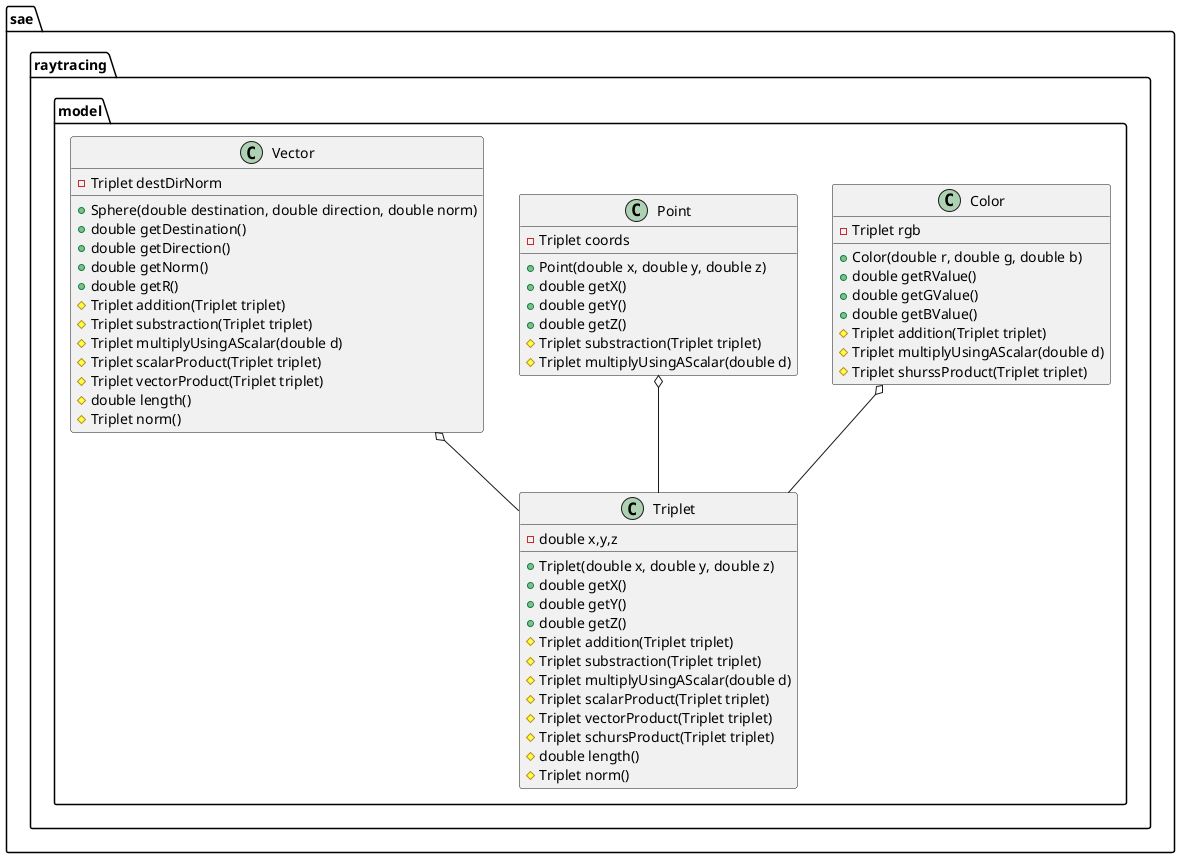 @startuml
package sae.raytracing.model {
class Triplet {
- double x,y,z
+ Triplet(double x, double y, double z)
+ double getX()
+ double getY()
+ double getZ()
# Triplet addition(Triplet triplet)
# Triplet substraction(Triplet triplet)
# Triplet multiplyUsingAScalar(double d)
# Triplet scalarProduct(Triplet triplet)
# Triplet vectorProduct(Triplet triplet)
# Triplet schursProduct(Triplet triplet)
# double length()
# Triplet norm()
}
class Color {
- Triplet rgb
+ Color(double r, double g, double b)
+ double getRValue()
+ double getGValue()
+ double getBValue()
# Triplet addition(Triplet triplet)
# Triplet multiplyUsingAScalar(double d)
# Triplet shurssProduct(Triplet triplet)
}
class Point {
- Triplet coords
+ Point(double x, double y, double z)
+ double getX()
+ double getY()
+ double getZ()
# Triplet substraction(Triplet triplet)
# Triplet multiplyUsingAScalar(double d)
}
class Vector {
- Triplet destDirNorm
+ Sphere(double destination, double direction, double norm)
+ double getDestination()
+ double getDirection()
+ double getNorm()
+ double getR()
# Triplet addition(Triplet triplet)
# Triplet substraction(Triplet triplet)
# Triplet multiplyUsingAScalar(double d)
# Triplet scalarProduct(Triplet triplet)
# Triplet vectorProduct(Triplet triplet)
# double length()
# Triplet norm()
}

Color o-- Triplet
Point o-- Triplet
Vector o-- Triplet
}
@enduml

@startuml
package sae.raytracing.model {
interface ILight {
Color getColor()
}
class LightDirectional {
- Color color
- Vector vector
+ LightDirectional(Vector vector, Color color)
+ LightDirectional(double x, double y, double z, double r, double g, double b)
+ Color getColor()
+ Vector getVector()
}
class LightPunctual {
- Color color
- Point point
+ LightPunctual(Point point, Color color)
+ LightPunctual(double x, double y, double z, double r, double g, double b)
}

interface IElement {}
class Plane {
- Point point
- Vector vector
+ Plane(Point point, Vector vector)
+ Plane(double x1, double y1, double z1, double x2, double y2, double z2)
+ Point getPoint()
+ Vector getVector()
}
class Triangle {
- Point pX, pY, pZ
+ Triangle(Point x, Point y, PointZ)
+ Point getX()
+ Point getY()
+ Point getZ()
}
class Sphere {
- Point center
- double r
+ Sphere(double x, double y, double z, double z)
+ double getX()
+ double getY()
+ double getZ()
+ double getR()
}

class Camera {
- Point lookFrom, lookAt
- Vector up
- double fov
+ Camera(Point lookFrom, Point lookAt, Vector up, double fov)
+ Camera(double x1, double y1, double z1, double x2, double y2, double z2, double x3, double y3, double z3, double fov)
+ Point getLookFrom()
+ Point getLookAt()
+ Point getUp()
+ Point getFov()
}

class Scene {
- int height, width
- Camera camera
- ILight[] lights
- IElement[] elements
+ Scene(int height, int width, Camera camera, ILight[] lights, IElements[] elements)
+ int getHeight()
+ int getWidth()
+ Camera getCamera()
+ ILight[] getLight()
+ IElements[] getElements()
}
}
@enduml

@startuml

Camera --o Scene
Point ---o Camera

IElement --* Plane
IElement --* Triangle
IElement --* Sphere

ILight --* LightDirectional
ILight --* LightPunctual

ILight ---o Scene
IElement ---o Scene

@enduml

@startuml
package sae.raytracing.model {
interface IBuilder {
void setDimensions(int height, int width)
void setCamera(Camera camera)
void addLights(ILight lights)
void addElements(IElements elements)
Scene scene()
}

class SceneBuilder{
- int height, width
- Camera camera
- ArrayList<ILight> lights
- ArrayList<IElement> elements
+ void setDimensions(int height, int width)
+ void setCamera(Camera camera)
+ void addLights(ILight lights)
+ void addElements(IElements elements)
+ Scene scene()
}
}
@enduml

@startuml

package sae.raytracing.model {
class Parser {
void reader()
}
}
@enduml